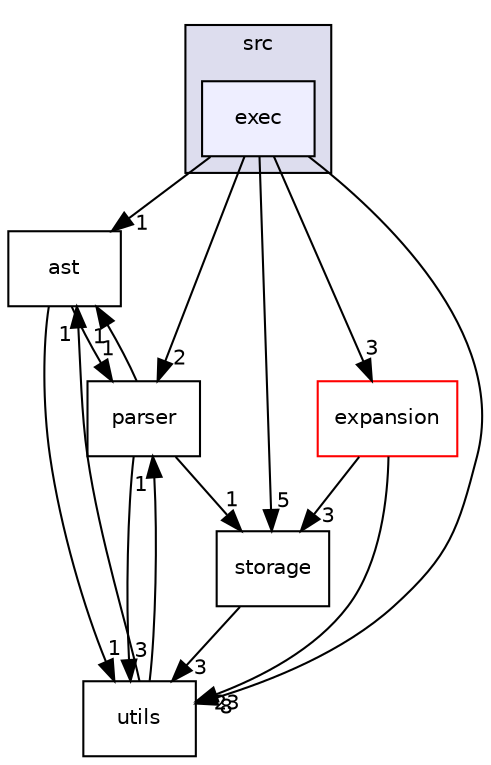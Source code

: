 digraph "src/exec" {
  compound=true
  node [ fontsize="10", fontname="Helvetica"];
  edge [ labelfontsize="10", labelfontname="Helvetica"];
  subgraph clusterdir_68267d1309a1af8e8297ef4c3efbcdba {
    graph [ bgcolor="#ddddee", pencolor="black", label="src" fontname="Helvetica", fontsize="10", URL="dir_68267d1309a1af8e8297ef4c3efbcdba.html"]
  dir_cd44cc7ac5d40f1a8e481ebacd0c63d5 [shape=box, label="exec", style="filled", fillcolor="#eeeeff", pencolor="black", URL="dir_cd44cc7ac5d40f1a8e481ebacd0c63d5.html"];
  }
  dir_203e5988f1ed315d29383d699972de6f [shape=box label="ast" URL="dir_203e5988f1ed315d29383d699972de6f.html"];
  dir_452baf35e1d7639c9f2a5ece4ec85855 [shape=box label="storage" URL="dir_452baf35e1d7639c9f2a5ece4ec85855.html"];
  dir_58b0260f07eda6b786b0612a766852e1 [shape=box label="expansion" fillcolor="white" style="filled" color="red" URL="dir_58b0260f07eda6b786b0612a766852e1.html"];
  dir_6cd8491d143eb218b70983dbdb3c58bc [shape=box label="parser" URL="dir_6cd8491d143eb218b70983dbdb3c58bc.html"];
  dir_313caf1132e152dd9b58bea13a4052ca [shape=box label="utils" URL="dir_313caf1132e152dd9b58bea13a4052ca.html"];
  dir_203e5988f1ed315d29383d699972de6f->dir_6cd8491d143eb218b70983dbdb3c58bc [headlabel="1", labeldistance=1.5 headhref="dir_000005_000016.html"];
  dir_203e5988f1ed315d29383d699972de6f->dir_313caf1132e152dd9b58bea13a4052ca [headlabel="1", labeldistance=1.5 headhref="dir_000005_000017.html"];
  dir_452baf35e1d7639c9f2a5ece4ec85855->dir_313caf1132e152dd9b58bea13a4052ca [headlabel="3", labeldistance=1.5 headhref="dir_000019_000017.html"];
  dir_58b0260f07eda6b786b0612a766852e1->dir_452baf35e1d7639c9f2a5ece4ec85855 [headlabel="3", labeldistance=1.5 headhref="dir_000007_000019.html"];
  dir_58b0260f07eda6b786b0612a766852e1->dir_313caf1132e152dd9b58bea13a4052ca [headlabel="23", labeldistance=1.5 headhref="dir_000007_000017.html"];
  dir_6cd8491d143eb218b70983dbdb3c58bc->dir_203e5988f1ed315d29383d699972de6f [headlabel="1", labeldistance=1.5 headhref="dir_000016_000005.html"];
  dir_6cd8491d143eb218b70983dbdb3c58bc->dir_452baf35e1d7639c9f2a5ece4ec85855 [headlabel="1", labeldistance=1.5 headhref="dir_000016_000019.html"];
  dir_6cd8491d143eb218b70983dbdb3c58bc->dir_313caf1132e152dd9b58bea13a4052ca [headlabel="3", labeldistance=1.5 headhref="dir_000016_000017.html"];
  dir_cd44cc7ac5d40f1a8e481ebacd0c63d5->dir_203e5988f1ed315d29383d699972de6f [headlabel="1", labeldistance=1.5 headhref="dir_000006_000005.html"];
  dir_cd44cc7ac5d40f1a8e481ebacd0c63d5->dir_452baf35e1d7639c9f2a5ece4ec85855 [headlabel="5", labeldistance=1.5 headhref="dir_000006_000019.html"];
  dir_cd44cc7ac5d40f1a8e481ebacd0c63d5->dir_58b0260f07eda6b786b0612a766852e1 [headlabel="3", labeldistance=1.5 headhref="dir_000006_000007.html"];
  dir_cd44cc7ac5d40f1a8e481ebacd0c63d5->dir_6cd8491d143eb218b70983dbdb3c58bc [headlabel="2", labeldistance=1.5 headhref="dir_000006_000016.html"];
  dir_cd44cc7ac5d40f1a8e481ebacd0c63d5->dir_313caf1132e152dd9b58bea13a4052ca [headlabel="8", labeldistance=1.5 headhref="dir_000006_000017.html"];
  dir_313caf1132e152dd9b58bea13a4052ca->dir_203e5988f1ed315d29383d699972de6f [headlabel="1", labeldistance=1.5 headhref="dir_000017_000005.html"];
  dir_313caf1132e152dd9b58bea13a4052ca->dir_6cd8491d143eb218b70983dbdb3c58bc [headlabel="1", labeldistance=1.5 headhref="dir_000017_000016.html"];
}
